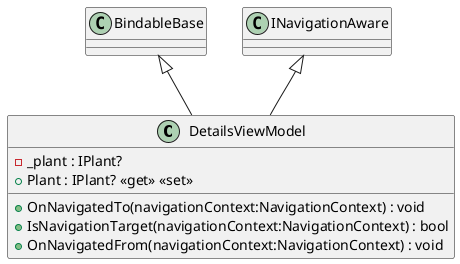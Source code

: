 @startuml
class DetailsViewModel {
    - _plant : IPlant?
    + Plant : IPlant? <<get>> <<set>>
    + OnNavigatedTo(navigationContext:NavigationContext) : void
    + IsNavigationTarget(navigationContext:NavigationContext) : bool
    + OnNavigatedFrom(navigationContext:NavigationContext) : void
}
BindableBase <|-- DetailsViewModel
INavigationAware <|-- DetailsViewModel
@enduml
